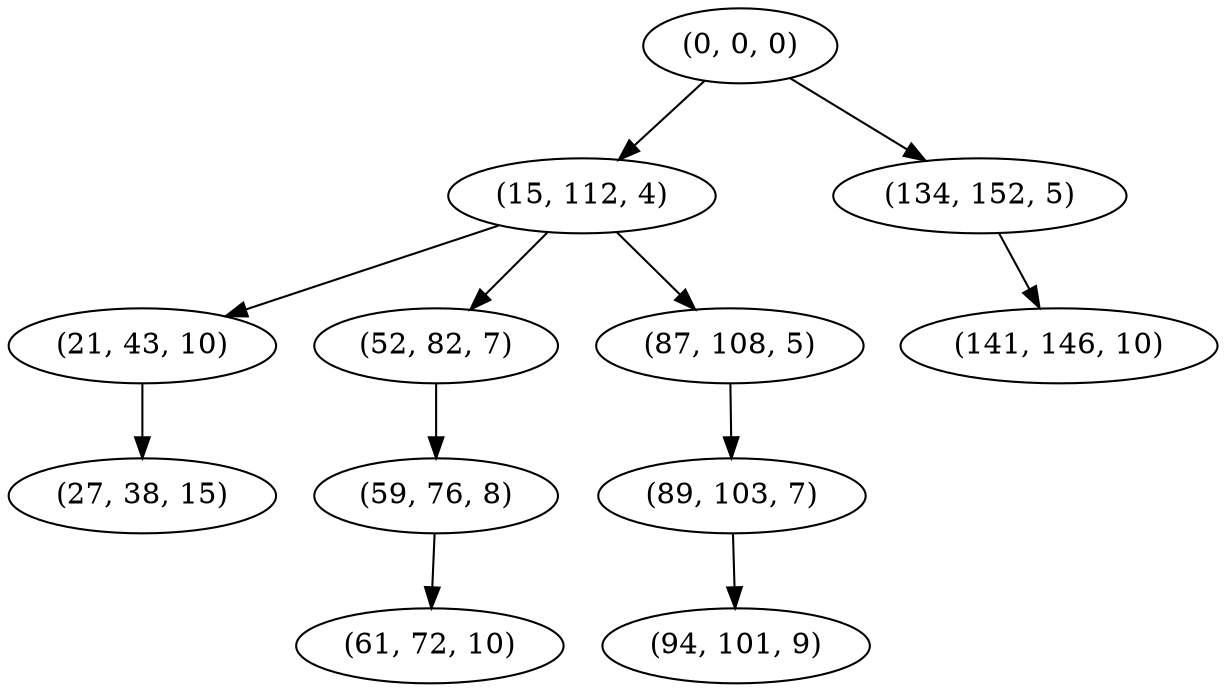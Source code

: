 digraph tree {
    "(0, 0, 0)";
    "(15, 112, 4)";
    "(21, 43, 10)";
    "(27, 38, 15)";
    "(52, 82, 7)";
    "(59, 76, 8)";
    "(61, 72, 10)";
    "(87, 108, 5)";
    "(89, 103, 7)";
    "(94, 101, 9)";
    "(134, 152, 5)";
    "(141, 146, 10)";
    "(0, 0, 0)" -> "(15, 112, 4)";
    "(0, 0, 0)" -> "(134, 152, 5)";
    "(15, 112, 4)" -> "(21, 43, 10)";
    "(15, 112, 4)" -> "(52, 82, 7)";
    "(15, 112, 4)" -> "(87, 108, 5)";
    "(21, 43, 10)" -> "(27, 38, 15)";
    "(52, 82, 7)" -> "(59, 76, 8)";
    "(59, 76, 8)" -> "(61, 72, 10)";
    "(87, 108, 5)" -> "(89, 103, 7)";
    "(89, 103, 7)" -> "(94, 101, 9)";
    "(134, 152, 5)" -> "(141, 146, 10)";
}
